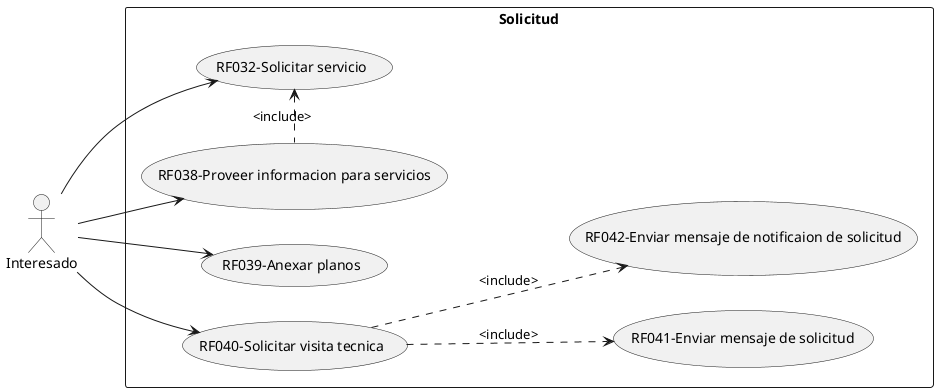 @startuml MetalK_UseCase_Catogories
    left to right direction

    actor Interesado as i

    rectangle Solicitud{
        usecase "RF032-Solicitar servicio" as RF032
        usecase "RF038-Proveer informacion para servicios" as RF038
        usecase "RF039-Anexar planos" as RF039
        usecase "RF040-Solicitar visita tecnica" as RF040
        usecase "RF041-Enviar mensaje de solicitud" as RF041
        usecase "RF042-Enviar mensaje de notificaion de solicitud" as RF042
    }

    i --> RF032
    i --> RF038
    i --> RF039
    i --> RF040
    RF038 .left.> RF032:<include>
    RF040 ..> RF041:<include>
    RF040 ..> RF042:<include>
@enduml